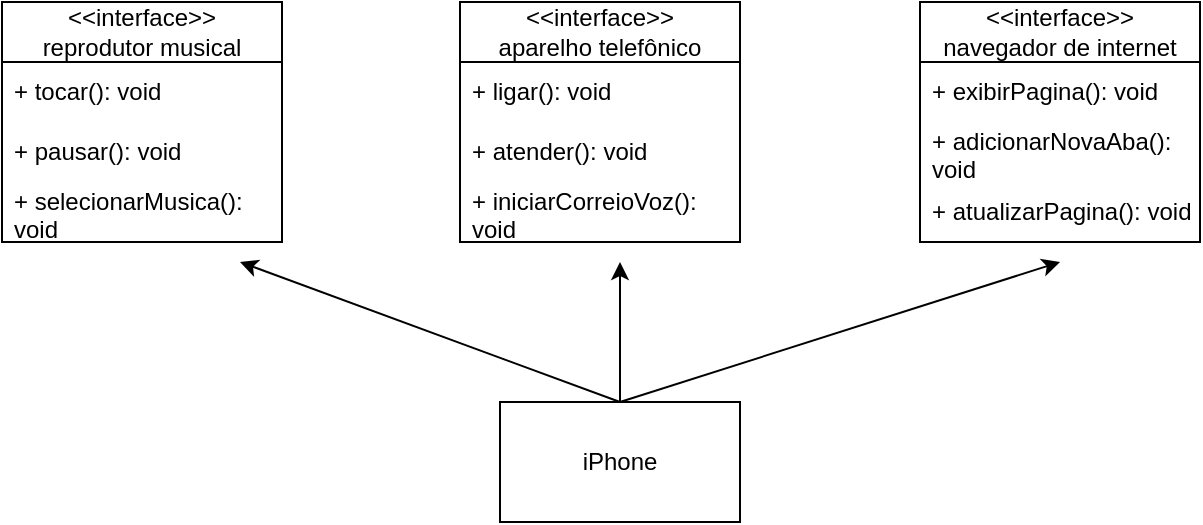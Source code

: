 <mxfile version="21.6.9" type="github">
  <diagram name="Página-1" id="eTcxbJwHwYvyt0AN1w7s">
    <mxGraphModel dx="1050" dy="534" grid="1" gridSize="10" guides="1" tooltips="1" connect="1" arrows="1" fold="1" page="1" pageScale="1" pageWidth="827" pageHeight="1169" math="0" shadow="0">
      <root>
        <mxCell id="0" />
        <mxCell id="1" parent="0" />
        <mxCell id="2niRStqPr3KkfwEEnbE_-1" value="&amp;lt;&amp;lt;interface&amp;gt;&amp;gt;&lt;br&gt;reprodutor musical" style="swimlane;fontStyle=0;childLayout=stackLayout;horizontal=1;startSize=30;horizontalStack=0;resizeParent=1;resizeParentMax=0;resizeLast=0;collapsible=1;marginBottom=0;whiteSpace=wrap;html=1;" vertex="1" parent="1">
          <mxGeometry x="81" y="100" width="140" height="120" as="geometry" />
        </mxCell>
        <mxCell id="2niRStqPr3KkfwEEnbE_-2" value="+ tocar(): void" style="text;strokeColor=none;fillColor=none;align=left;verticalAlign=middle;spacingLeft=4;spacingRight=4;overflow=hidden;points=[[0,0.5],[1,0.5]];portConstraint=eastwest;rotatable=0;whiteSpace=wrap;html=1;" vertex="1" parent="2niRStqPr3KkfwEEnbE_-1">
          <mxGeometry y="30" width="140" height="30" as="geometry" />
        </mxCell>
        <mxCell id="2niRStqPr3KkfwEEnbE_-3" value="+ pausar(): void" style="text;strokeColor=none;fillColor=none;align=left;verticalAlign=middle;spacingLeft=4;spacingRight=4;overflow=hidden;points=[[0,0.5],[1,0.5]];portConstraint=eastwest;rotatable=0;whiteSpace=wrap;html=1;" vertex="1" parent="2niRStqPr3KkfwEEnbE_-1">
          <mxGeometry y="60" width="140" height="30" as="geometry" />
        </mxCell>
        <mxCell id="2niRStqPr3KkfwEEnbE_-4" value="+ selecionarMusica(): void" style="text;strokeColor=none;fillColor=none;align=left;verticalAlign=middle;spacingLeft=4;spacingRight=4;overflow=hidden;points=[[0,0.5],[1,0.5]];portConstraint=eastwest;rotatable=0;whiteSpace=wrap;html=1;" vertex="1" parent="2niRStqPr3KkfwEEnbE_-1">
          <mxGeometry y="90" width="140" height="30" as="geometry" />
        </mxCell>
        <mxCell id="2niRStqPr3KkfwEEnbE_-5" value="&amp;lt;&amp;lt;interface&amp;gt;&amp;gt;&lt;br&gt;aparelho telefônico" style="swimlane;fontStyle=0;childLayout=stackLayout;horizontal=1;startSize=30;horizontalStack=0;resizeParent=1;resizeParentMax=0;resizeLast=0;collapsible=1;marginBottom=0;whiteSpace=wrap;html=1;" vertex="1" parent="1">
          <mxGeometry x="310" y="100" width="140" height="120" as="geometry" />
        </mxCell>
        <mxCell id="2niRStqPr3KkfwEEnbE_-6" value="+ ligar(): void" style="text;strokeColor=none;fillColor=none;align=left;verticalAlign=middle;spacingLeft=4;spacingRight=4;overflow=hidden;points=[[0,0.5],[1,0.5]];portConstraint=eastwest;rotatable=0;whiteSpace=wrap;html=1;" vertex="1" parent="2niRStqPr3KkfwEEnbE_-5">
          <mxGeometry y="30" width="140" height="30" as="geometry" />
        </mxCell>
        <mxCell id="2niRStqPr3KkfwEEnbE_-7" value="+ atender(): void" style="text;strokeColor=none;fillColor=none;align=left;verticalAlign=middle;spacingLeft=4;spacingRight=4;overflow=hidden;points=[[0,0.5],[1,0.5]];portConstraint=eastwest;rotatable=0;whiteSpace=wrap;html=1;" vertex="1" parent="2niRStqPr3KkfwEEnbE_-5">
          <mxGeometry y="60" width="140" height="30" as="geometry" />
        </mxCell>
        <mxCell id="2niRStqPr3KkfwEEnbE_-8" value="+ iniciarCorreioVoz(): void" style="text;strokeColor=none;fillColor=none;align=left;verticalAlign=middle;spacingLeft=4;spacingRight=4;overflow=hidden;points=[[0,0.5],[1,0.5]];portConstraint=eastwest;rotatable=0;whiteSpace=wrap;html=1;" vertex="1" parent="2niRStqPr3KkfwEEnbE_-5">
          <mxGeometry y="90" width="140" height="30" as="geometry" />
        </mxCell>
        <mxCell id="2niRStqPr3KkfwEEnbE_-9" value="&amp;lt;&amp;lt;interface&amp;gt;&amp;gt;&lt;br&gt;navegador de internet" style="swimlane;fontStyle=0;childLayout=stackLayout;horizontal=1;startSize=30;horizontalStack=0;resizeParent=1;resizeParentMax=0;resizeLast=0;collapsible=1;marginBottom=0;whiteSpace=wrap;html=1;" vertex="1" parent="1">
          <mxGeometry x="540" y="100" width="140" height="120" as="geometry" />
        </mxCell>
        <mxCell id="2niRStqPr3KkfwEEnbE_-10" value="+ exibirPagina(): void" style="text;strokeColor=none;fillColor=none;align=left;verticalAlign=middle;spacingLeft=4;spacingRight=4;overflow=hidden;points=[[0,0.5],[1,0.5]];portConstraint=eastwest;rotatable=0;whiteSpace=wrap;html=1;" vertex="1" parent="2niRStqPr3KkfwEEnbE_-9">
          <mxGeometry y="30" width="140" height="30" as="geometry" />
        </mxCell>
        <mxCell id="2niRStqPr3KkfwEEnbE_-11" value="+ adicionarNovaAba(): void" style="text;strokeColor=none;fillColor=none;align=left;verticalAlign=middle;spacingLeft=4;spacingRight=4;overflow=hidden;points=[[0,0.5],[1,0.5]];portConstraint=eastwest;rotatable=0;whiteSpace=wrap;html=1;" vertex="1" parent="2niRStqPr3KkfwEEnbE_-9">
          <mxGeometry y="60" width="140" height="30" as="geometry" />
        </mxCell>
        <mxCell id="2niRStqPr3KkfwEEnbE_-12" value="+ atualizarPagina(): void" style="text;strokeColor=none;fillColor=none;align=left;verticalAlign=middle;spacingLeft=4;spacingRight=4;overflow=hidden;points=[[0,0.5],[1,0.5]];portConstraint=eastwest;rotatable=0;whiteSpace=wrap;html=1;" vertex="1" parent="2niRStqPr3KkfwEEnbE_-9">
          <mxGeometry y="90" width="140" height="30" as="geometry" />
        </mxCell>
        <mxCell id="2niRStqPr3KkfwEEnbE_-13" value="iPhone" style="rounded=0;whiteSpace=wrap;html=1;" vertex="1" parent="1">
          <mxGeometry x="330" y="300" width="120" height="60" as="geometry" />
        </mxCell>
        <mxCell id="2niRStqPr3KkfwEEnbE_-14" value="" style="endArrow=classic;html=1;rounded=0;" edge="1" parent="1">
          <mxGeometry width="50" height="50" relative="1" as="geometry">
            <mxPoint x="390" y="300" as="sourcePoint" />
            <mxPoint x="610" y="230" as="targetPoint" />
          </mxGeometry>
        </mxCell>
        <mxCell id="2niRStqPr3KkfwEEnbE_-15" value="" style="endArrow=classic;html=1;rounded=0;" edge="1" parent="1">
          <mxGeometry width="50" height="50" relative="1" as="geometry">
            <mxPoint x="390" y="300" as="sourcePoint" />
            <mxPoint x="390" y="230" as="targetPoint" />
          </mxGeometry>
        </mxCell>
        <mxCell id="2niRStqPr3KkfwEEnbE_-16" value="" style="endArrow=classic;html=1;rounded=0;" edge="1" parent="1">
          <mxGeometry width="50" height="50" relative="1" as="geometry">
            <mxPoint x="390" y="300" as="sourcePoint" />
            <mxPoint x="200" y="230" as="targetPoint" />
          </mxGeometry>
        </mxCell>
      </root>
    </mxGraphModel>
  </diagram>
</mxfile>
